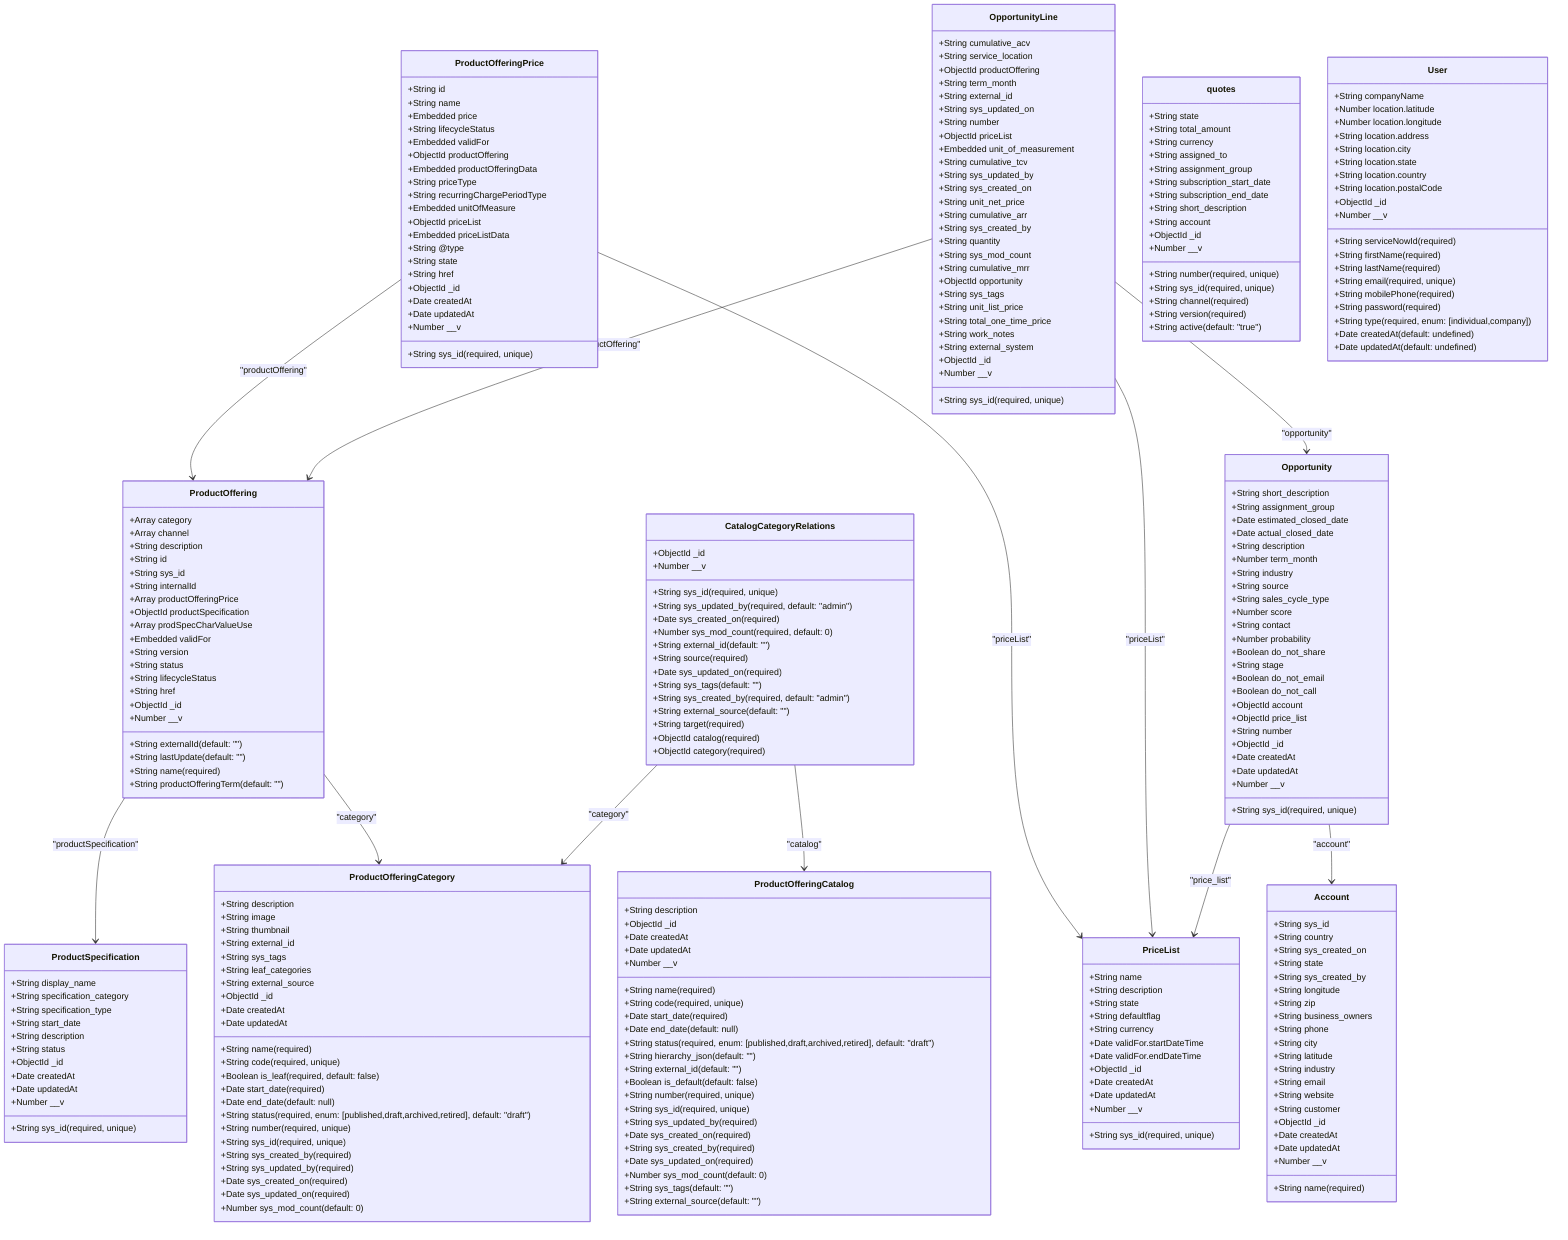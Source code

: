 classDiagram

  subgraph Component_1
    class Account {
      +String name (required)
      +String sys_id
      +String country
      +String sys_created_on
      +String state
      +String sys_created_by
      +String longitude
      +String zip
      +String business_owners
      +String phone
      +String city
      +String latitude
      +String industry
      +String email
      +String website
      +String customer
      +ObjectId _id
      +Date createdAt
      +Date updatedAt
      +Number __v
    }
    class Opportunity {
      +String sys_id (required, unique)
      +String short_description
      +String assignment_group
      +Date estimated_closed_date
      +Date actual_closed_date
      +String description
      +Number term_month
      +String industry
      +String source
      +String sales_cycle_type
      +Number score
      +String contact
      +Number probability
      +Boolean do_not_share
      +String stage
      +Boolean do_not_email
      +Boolean do_not_call
      +ObjectId account
      +ObjectId price_list
      +String number
      +ObjectId _id
      +Date createdAt
      +Date updatedAt
      +Number __v
    }
    class PriceList {
      +String sys_id (required, unique)
      +String name
      +String description
      +String state
      +String defaultflag
      +String currency
      +Date validFor.startDateTime
      +Date validFor.endDateTime
      +ObjectId _id
      +Date createdAt
      +Date updatedAt
      +Number __v
    }
    class OpportunityLine {
      +String cumulative_acv
      +String service_location
      +ObjectId productOffering
      +String term_month
      +String external_id
      +String sys_updated_on
      +String number
      +String sys_id (required, unique)
      +ObjectId priceList
      +Embedded unit_of_measurement
      +String cumulative_tcv
      +String sys_updated_by
      +String sys_created_on
      +String unit_net_price
      +String cumulative_arr
      +String sys_created_by
      +String quantity
      +String sys_mod_count
      +String cumulative_mrr
      +ObjectId opportunity
      +String sys_tags
      +String unit_list_price
      +String total_one_time_price
      +String work_notes
      +String external_system
      +ObjectId _id
      +Number __v
    }
    class ProductOfferingPrice {
      +String sys_id (required, unique)
      +String id
      +String name
      +Embedded price
      +String lifecycleStatus
      +Embedded validFor
      +ObjectId productOffering
      +Embedded productOfferingData
      +String priceType
      +String recurringChargePeriodType
      +Embedded unitOfMeasure
      +ObjectId priceList
      +Embedded priceListData
      +String @type
      +String state
      +String href
      +ObjectId _id
      +Date createdAt
      +Date updatedAt
      +Number __v
    }
    class ProductOffering {
      +Array category
      +Array channel
      +String description
      +String externalId (default: "")
      +String id
      +String sys_id
      +String internalId
      +String lastUpdate (default: "")
      +String name (required)
      +Array productOfferingPrice
      +String productOfferingTerm (default: "")
      +ObjectId productSpecification
      +Array prodSpecCharValueUse
      +Embedded validFor
      +String version
      +String status
      +String lifecycleStatus
      +String href
      +ObjectId _id
      +Number __v
    }
    class ProductOfferingCategory {
      +String name (required)
      +String code (required, unique)
      +Boolean is_leaf (required, default: false)
      +Date start_date (required)
      +Date end_date (default: null)
      +String status (required, enum: [published,draft,archived,retired], default: "draft")
      +String description
      +String image
      +String thumbnail
      +String number (required, unique)
      +String sys_id (required, unique)
      +String sys_created_by (required)
      +String sys_updated_by (required)
      +Date sys_created_on (required)
      +Date sys_updated_on (required)
      +Number sys_mod_count (default: 0)
      +String external_id
      +String sys_tags
      +String leaf_categories
      +String external_source
      +ObjectId _id
      +Date createdAt
      +Date updatedAt
    }
    class ProductSpecification {
      +String sys_id (required, unique)
      +String display_name
      +String specification_category
      +String specification_type
      +String start_date
      +String description
      +String status
      +ObjectId _id
      +Date createdAt
      +Date updatedAt
      +Number __v
    }
    class CatalogCategoryRelations {
      +String sys_id (required, unique)
      +String sys_updated_by (required, default: "admin")
      +Date sys_created_on (required)
      +Number sys_mod_count (required, default: 0)
      +String external_id (default: "")
      +String source (required)
      +Date sys_updated_on (required)
      +String sys_tags (default: "")
      +String sys_created_by (required, default: "admin")
      +String external_source (default: "")
      +String target (required)
      +ObjectId catalog (required)
      +ObjectId category (required)
      +ObjectId _id
      +Number __v
    }
    class ProductOfferingCatalog {
      +String name (required)
      +String code (required, unique)
      +Date start_date (required)
      +Date end_date (default: null)
      +String status (required, enum: [published,draft,archived,retired], default: "draft")
      +String hierarchy_json (default: "")
      +String description
      +String external_id (default: "")
      +Boolean is_default (default: false)
      +String number (required, unique)
      +String sys_id (required, unique)
      +String sys_updated_by (required)
      +Date sys_created_on (required)
      +String sys_created_by (required)
      +Date sys_updated_on (required)
      +Number sys_mod_count (default: 0)
      +String sys_tags (default: "")
      +String external_source (default: "")
      +ObjectId _id
      +Date createdAt
      +Date updatedAt
      +Number __v
    }
  end

  subgraph Component_2
    class quotes {
      +String number (required, unique)
      +String sys_id (required, unique)
      +String channel (required)
      +String state
      +String version (required)
      +String total_amount
      +String currency
      +String assigned_to
      +String assignment_group
      +String subscription_start_date
      +String subscription_end_date
      +String short_description
      +String account
      +String active (default: "true")
      +ObjectId _id
      +Number __v
    }
  end

  subgraph Component_3
    class User {
      +String serviceNowId (required)
      +String firstName (required)
      +String lastName (required)
      +String email (required, unique)
      +String mobilePhone (required)
      +String password (required)
      +String type (required, enum: [individual,company])
      +String companyName
      +Number location.latitude
      +Number location.longitude
      +String location.address
      +String location.city
      +String location.state
      +String location.country
      +String location.postalCode
      +Date createdAt (default: undefined)
      +Date updatedAt (default: undefined)
      +ObjectId _id
      +Number __v
    }
  end

  CatalogCategoryRelations --> ProductOfferingCatalog : "catalog"
  CatalogCategoryRelations --> ProductOfferingCategory : "category"
  Opportunity --> Account : "account"
  Opportunity --> PriceList : "price_list"
  OpportunityLine --> ProductOffering : "productOffering"
  OpportunityLine --> PriceList : "priceList"
  OpportunityLine --> Opportunity : "opportunity"
  ProductOffering --> ProductOfferingCategory : "category"
  ProductOffering --> ProductSpecification : "productSpecification"
  ProductOfferingPrice --> ProductOffering : "productOffering"
  ProductOfferingPrice --> PriceList : "priceList"